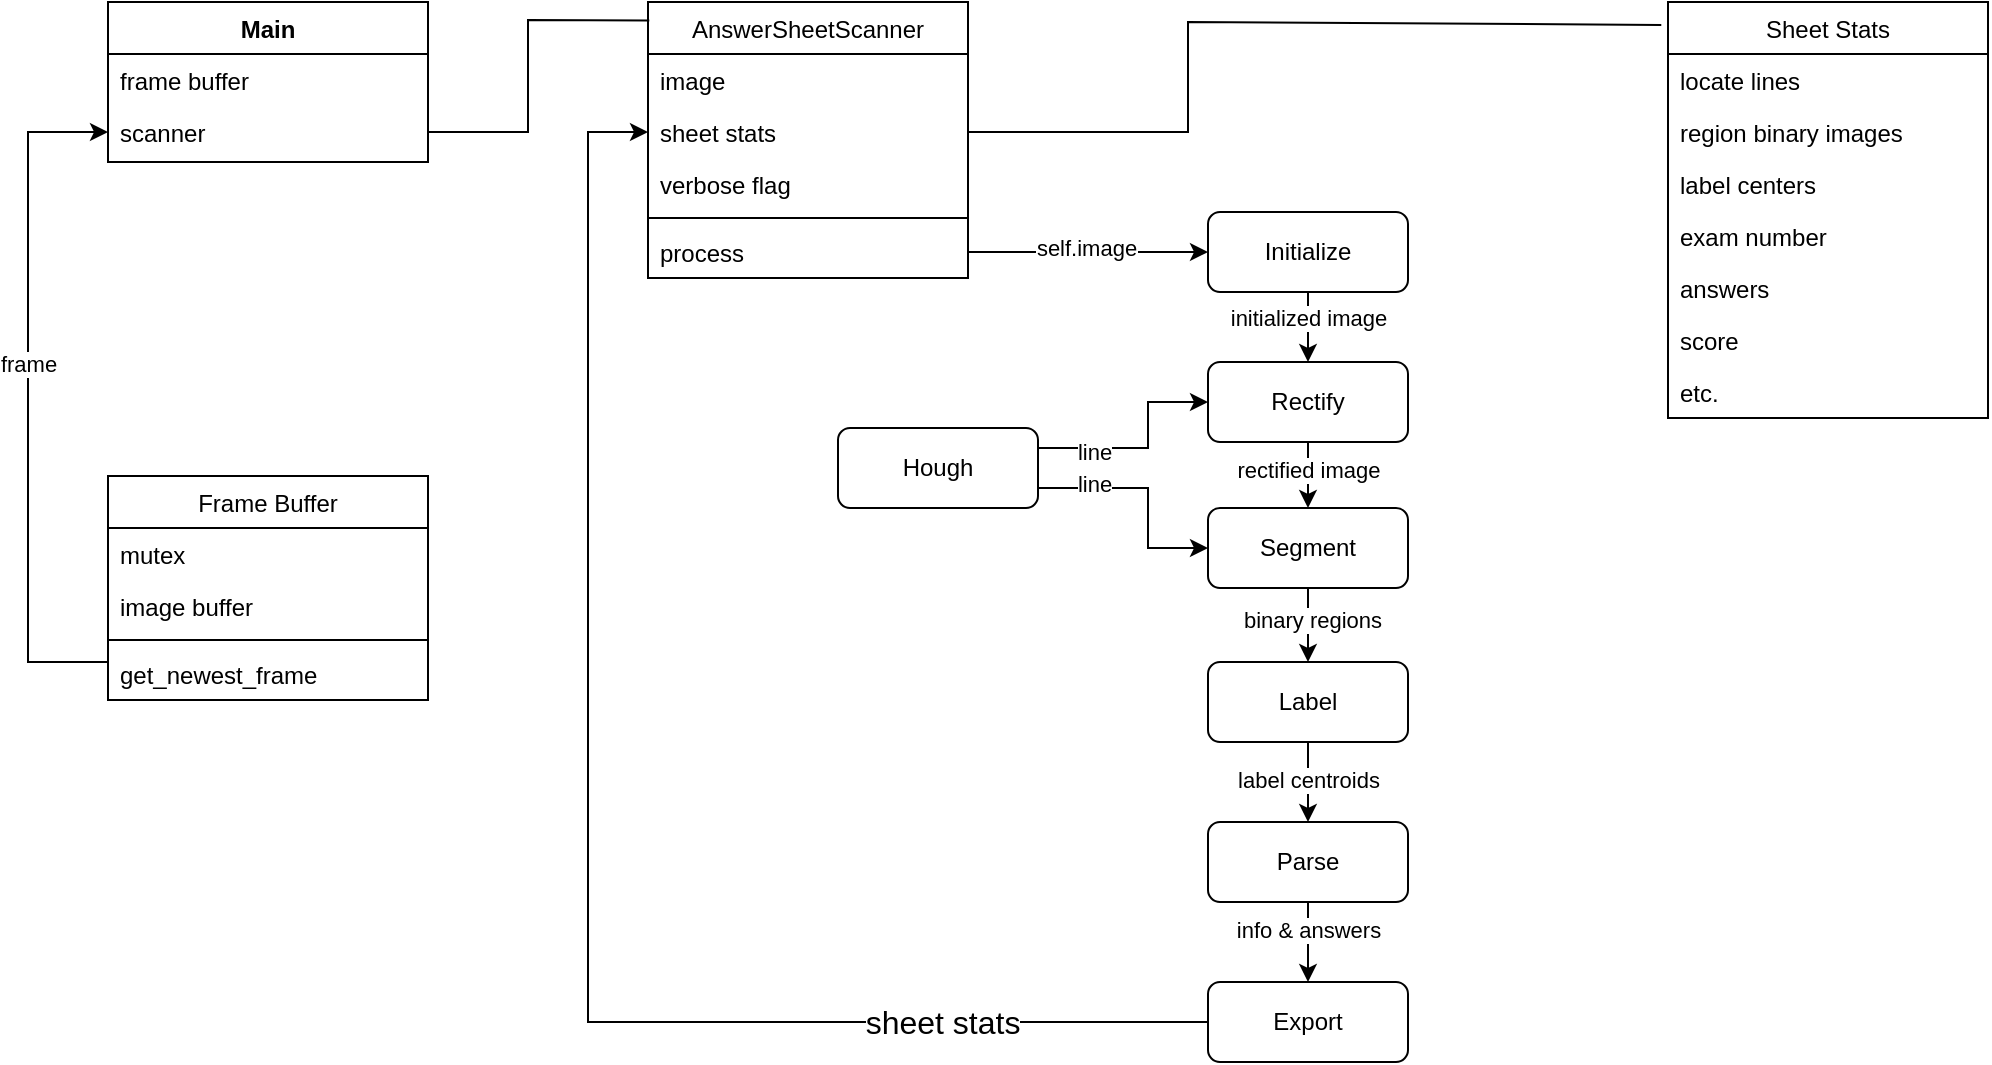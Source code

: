 <mxfile version="22.1.12" type="device">
  <diagram id="C5RBs43oDa-KdzZeNtuy" name="Page-1">
    <mxGraphModel dx="1270" dy="694" grid="1" gridSize="10" guides="1" tooltips="1" connect="1" arrows="1" fold="1" page="1" pageScale="1" pageWidth="1169" pageHeight="827" math="0" shadow="0">
      <root>
        <mxCell id="WIyWlLk6GJQsqaUBKTNV-0" />
        <mxCell id="WIyWlLk6GJQsqaUBKTNV-1" parent="WIyWlLk6GJQsqaUBKTNV-0" />
        <mxCell id="zkfFHV4jXpPFQw0GAbJ--0" value="Main" style="swimlane;fontStyle=1;align=center;verticalAlign=top;childLayout=stackLayout;horizontal=1;startSize=26;horizontalStack=0;resizeParent=1;resizeLast=0;collapsible=1;marginBottom=0;rounded=0;shadow=0;strokeWidth=1;labelBackgroundColor=default;" parent="WIyWlLk6GJQsqaUBKTNV-1" vertex="1">
          <mxGeometry x="120" y="120" width="160" height="80" as="geometry">
            <mxRectangle x="230" y="140" width="160" height="26" as="alternateBounds" />
          </mxGeometry>
        </mxCell>
        <mxCell id="zkfFHV4jXpPFQw0GAbJ--1" value="frame buffer" style="text;align=left;verticalAlign=top;spacingLeft=4;spacingRight=4;overflow=hidden;rotatable=0;points=[[0,0.5],[1,0.5]];portConstraint=eastwest;" parent="zkfFHV4jXpPFQw0GAbJ--0" vertex="1">
          <mxGeometry y="26" width="160" height="26" as="geometry" />
        </mxCell>
        <mxCell id="zkfFHV4jXpPFQw0GAbJ--3" value="scanner" style="text;align=left;verticalAlign=top;spacingLeft=4;spacingRight=4;overflow=hidden;rotatable=0;points=[[0,0.5],[1,0.5]];portConstraint=eastwest;rounded=0;shadow=0;html=0;" parent="zkfFHV4jXpPFQw0GAbJ--0" vertex="1">
          <mxGeometry y="52" width="160" height="26" as="geometry" />
        </mxCell>
        <mxCell id="RCgXk3wOEXaP3w9hORK1-2" style="edgeStyle=orthogonalEdgeStyle;rounded=0;orthogonalLoop=1;jettySize=auto;html=1;exitX=0;exitY=0.5;exitDx=0;exitDy=0;entryX=0;entryY=0.5;entryDx=0;entryDy=0;" parent="WIyWlLk6GJQsqaUBKTNV-1" source="zkfFHV4jXpPFQw0GAbJ--10" target="zkfFHV4jXpPFQw0GAbJ--3" edge="1">
          <mxGeometry relative="1" as="geometry">
            <Array as="points">
              <mxPoint x="120" y="450" />
              <mxPoint x="80" y="450" />
              <mxPoint x="80" y="185" />
            </Array>
          </mxGeometry>
        </mxCell>
        <mxCell id="RCgXk3wOEXaP3w9hORK1-3" value="frame" style="edgeLabel;html=1;align=center;verticalAlign=middle;resizable=0;points=[];" parent="RCgXk3wOEXaP3w9hORK1-2" vertex="1" connectable="0">
          <mxGeometry x="-0.066" y="3" relative="1" as="geometry">
            <mxPoint x="3" y="-31" as="offset" />
          </mxGeometry>
        </mxCell>
        <mxCell id="zkfFHV4jXpPFQw0GAbJ--6" value="Frame Buffer" style="swimlane;fontStyle=0;align=center;verticalAlign=top;childLayout=stackLayout;horizontal=1;startSize=26;horizontalStack=0;resizeParent=1;resizeLast=0;collapsible=1;marginBottom=0;rounded=0;shadow=0;strokeWidth=1;" parent="WIyWlLk6GJQsqaUBKTNV-1" vertex="1">
          <mxGeometry x="120" y="357" width="160" height="112" as="geometry">
            <mxRectangle x="120" y="360" width="160" height="26" as="alternateBounds" />
          </mxGeometry>
        </mxCell>
        <mxCell id="zkfFHV4jXpPFQw0GAbJ--7" value="mutex" style="text;align=left;verticalAlign=top;spacingLeft=4;spacingRight=4;overflow=hidden;rotatable=0;points=[[0,0.5],[1,0.5]];portConstraint=eastwest;" parent="zkfFHV4jXpPFQw0GAbJ--6" vertex="1">
          <mxGeometry y="26" width="160" height="26" as="geometry" />
        </mxCell>
        <mxCell id="zkfFHV4jXpPFQw0GAbJ--8" value="image buffer" style="text;align=left;verticalAlign=top;spacingLeft=4;spacingRight=4;overflow=hidden;rotatable=0;points=[[0,0.5],[1,0.5]];portConstraint=eastwest;rounded=0;shadow=0;html=0;" parent="zkfFHV4jXpPFQw0GAbJ--6" vertex="1">
          <mxGeometry y="52" width="160" height="26" as="geometry" />
        </mxCell>
        <mxCell id="zkfFHV4jXpPFQw0GAbJ--9" value="" style="line;html=1;strokeWidth=1;align=left;verticalAlign=middle;spacingTop=-1;spacingLeft=3;spacingRight=3;rotatable=0;labelPosition=right;points=[];portConstraint=eastwest;" parent="zkfFHV4jXpPFQw0GAbJ--6" vertex="1">
          <mxGeometry y="78" width="160" height="8" as="geometry" />
        </mxCell>
        <mxCell id="zkfFHV4jXpPFQw0GAbJ--10" value="get_newest_frame" style="text;align=left;verticalAlign=top;spacingLeft=4;spacingRight=4;overflow=hidden;rotatable=0;points=[[0,0.5],[1,0.5]];portConstraint=eastwest;fontStyle=0" parent="zkfFHV4jXpPFQw0GAbJ--6" vertex="1">
          <mxGeometry y="86" width="160" height="26" as="geometry" />
        </mxCell>
        <mxCell id="zkfFHV4jXpPFQw0GAbJ--17" value="AnswerSheetScanner" style="swimlane;fontStyle=0;align=center;verticalAlign=top;childLayout=stackLayout;horizontal=1;startSize=26;horizontalStack=0;resizeParent=1;resizeLast=0;collapsible=1;marginBottom=0;rounded=0;shadow=0;strokeWidth=1;" parent="WIyWlLk6GJQsqaUBKTNV-1" vertex="1">
          <mxGeometry x="390" y="120" width="160" height="138" as="geometry">
            <mxRectangle x="508" y="120" width="160" height="26" as="alternateBounds" />
          </mxGeometry>
        </mxCell>
        <mxCell id="zkfFHV4jXpPFQw0GAbJ--24" value="image" style="text;align=left;verticalAlign=top;spacingLeft=4;spacingRight=4;overflow=hidden;rotatable=0;points=[[0,0.5],[1,0.5]];portConstraint=eastwest;" parent="zkfFHV4jXpPFQw0GAbJ--17" vertex="1">
          <mxGeometry y="26" width="160" height="26" as="geometry" />
        </mxCell>
        <mxCell id="RCgXk3wOEXaP3w9hORK1-11" value="sheet stats" style="text;align=left;verticalAlign=top;spacingLeft=4;spacingRight=4;overflow=hidden;rotatable=0;points=[[0,0.5],[1,0.5]];portConstraint=eastwest;" parent="zkfFHV4jXpPFQw0GAbJ--17" vertex="1">
          <mxGeometry y="52" width="160" height="26" as="geometry" />
        </mxCell>
        <mxCell id="zkfFHV4jXpPFQw0GAbJ--18" value="verbose flag" style="text;align=left;verticalAlign=top;spacingLeft=4;spacingRight=4;overflow=hidden;rotatable=0;points=[[0,0.5],[1,0.5]];portConstraint=eastwest;" parent="zkfFHV4jXpPFQw0GAbJ--17" vertex="1">
          <mxGeometry y="78" width="160" height="26" as="geometry" />
        </mxCell>
        <mxCell id="zkfFHV4jXpPFQw0GAbJ--23" value="" style="line;html=1;strokeWidth=1;align=left;verticalAlign=middle;spacingTop=-1;spacingLeft=3;spacingRight=3;rotatable=0;labelPosition=right;points=[];portConstraint=eastwest;" parent="zkfFHV4jXpPFQw0GAbJ--17" vertex="1">
          <mxGeometry y="104" width="160" height="8" as="geometry" />
        </mxCell>
        <mxCell id="zkfFHV4jXpPFQw0GAbJ--25" value="process" style="text;align=left;verticalAlign=top;spacingLeft=4;spacingRight=4;overflow=hidden;rotatable=0;points=[[0,0.5],[1,0.5]];portConstraint=eastwest;" parent="zkfFHV4jXpPFQw0GAbJ--17" vertex="1">
          <mxGeometry y="112" width="160" height="26" as="geometry" />
        </mxCell>
        <mxCell id="RCgXk3wOEXaP3w9hORK1-10" value="" style="endArrow=none;html=1;rounded=0;entryX=0.004;entryY=0.067;entryDx=0;entryDy=0;entryPerimeter=0;fontSize=11;" parent="WIyWlLk6GJQsqaUBKTNV-1" target="zkfFHV4jXpPFQw0GAbJ--17" edge="1">
          <mxGeometry width="50" height="50" relative="1" as="geometry">
            <mxPoint x="280" y="185" as="sourcePoint" />
            <mxPoint x="330" y="135" as="targetPoint" />
            <Array as="points">
              <mxPoint x="330" y="185" />
              <mxPoint x="330" y="129" />
            </Array>
          </mxGeometry>
        </mxCell>
        <mxCell id="RCgXk3wOEXaP3w9hORK1-18" style="edgeStyle=orthogonalEdgeStyle;rounded=0;orthogonalLoop=1;jettySize=auto;html=1;exitX=0.5;exitY=1;exitDx=0;exitDy=0;entryX=0.5;entryY=0;entryDx=0;entryDy=0;" parent="WIyWlLk6GJQsqaUBKTNV-1" source="RCgXk3wOEXaP3w9hORK1-13" target="RCgXk3wOEXaP3w9hORK1-17" edge="1">
          <mxGeometry relative="1" as="geometry" />
        </mxCell>
        <mxCell id="RCgXk3wOEXaP3w9hORK1-19" value="initialized image" style="edgeLabel;html=1;align=center;verticalAlign=middle;resizable=0;points=[];" parent="RCgXk3wOEXaP3w9hORK1-18" vertex="1" connectable="0">
          <mxGeometry x="-0.291" relative="1" as="geometry">
            <mxPoint as="offset" />
          </mxGeometry>
        </mxCell>
        <mxCell id="RCgXk3wOEXaP3w9hORK1-13" value="Initialize" style="rounded=1;whiteSpace=wrap;html=1;" parent="WIyWlLk6GJQsqaUBKTNV-1" vertex="1">
          <mxGeometry x="670" y="225" width="100" height="40" as="geometry" />
        </mxCell>
        <mxCell id="RCgXk3wOEXaP3w9hORK1-15" style="edgeStyle=orthogonalEdgeStyle;rounded=0;orthogonalLoop=1;jettySize=auto;html=1;entryX=0;entryY=0.5;entryDx=0;entryDy=0;" parent="WIyWlLk6GJQsqaUBKTNV-1" source="zkfFHV4jXpPFQw0GAbJ--25" target="RCgXk3wOEXaP3w9hORK1-13" edge="1">
          <mxGeometry relative="1" as="geometry" />
        </mxCell>
        <mxCell id="RCgXk3wOEXaP3w9hORK1-16" value="self.image" style="edgeLabel;html=1;align=center;verticalAlign=middle;resizable=0;points=[];" parent="RCgXk3wOEXaP3w9hORK1-15" vertex="1" connectable="0">
          <mxGeometry x="-0.015" y="2" relative="1" as="geometry">
            <mxPoint as="offset" />
          </mxGeometry>
        </mxCell>
        <mxCell id="RCgXk3wOEXaP3w9hORK1-21" style="edgeStyle=orthogonalEdgeStyle;rounded=0;orthogonalLoop=1;jettySize=auto;html=1;exitX=0.5;exitY=1;exitDx=0;exitDy=0;" parent="WIyWlLk6GJQsqaUBKTNV-1" source="RCgXk3wOEXaP3w9hORK1-17" target="RCgXk3wOEXaP3w9hORK1-20" edge="1">
          <mxGeometry relative="1" as="geometry" />
        </mxCell>
        <mxCell id="RCgXk3wOEXaP3w9hORK1-22" value="rectified image" style="edgeLabel;html=1;align=center;verticalAlign=middle;resizable=0;points=[];" parent="RCgXk3wOEXaP3w9hORK1-21" vertex="1" connectable="0">
          <mxGeometry x="0.103" relative="1" as="geometry">
            <mxPoint as="offset" />
          </mxGeometry>
        </mxCell>
        <mxCell id="RCgXk3wOEXaP3w9hORK1-17" value="Rectify" style="rounded=1;whiteSpace=wrap;html=1;" parent="WIyWlLk6GJQsqaUBKTNV-1" vertex="1">
          <mxGeometry x="670" y="300" width="100" height="40" as="geometry" />
        </mxCell>
        <mxCell id="RCgXk3wOEXaP3w9hORK1-26" style="edgeStyle=orthogonalEdgeStyle;rounded=0;orthogonalLoop=1;jettySize=auto;html=1;exitX=0.5;exitY=1;exitDx=0;exitDy=0;entryX=0.5;entryY=0;entryDx=0;entryDy=0;" parent="WIyWlLk6GJQsqaUBKTNV-1" source="RCgXk3wOEXaP3w9hORK1-20" target="RCgXk3wOEXaP3w9hORK1-23" edge="1">
          <mxGeometry relative="1" as="geometry" />
        </mxCell>
        <mxCell id="RCgXk3wOEXaP3w9hORK1-27" value="binary regions" style="edgeLabel;html=1;align=center;verticalAlign=middle;resizable=0;points=[];" parent="RCgXk3wOEXaP3w9hORK1-26" vertex="1" connectable="0">
          <mxGeometry x="-0.155" y="2" relative="1" as="geometry">
            <mxPoint as="offset" />
          </mxGeometry>
        </mxCell>
        <mxCell id="RCgXk3wOEXaP3w9hORK1-20" value="Segment" style="rounded=1;whiteSpace=wrap;html=1;" parent="WIyWlLk6GJQsqaUBKTNV-1" vertex="1">
          <mxGeometry x="670" y="373" width="100" height="40" as="geometry" />
        </mxCell>
        <mxCell id="RCgXk3wOEXaP3w9hORK1-28" style="edgeStyle=orthogonalEdgeStyle;rounded=0;orthogonalLoop=1;jettySize=auto;html=1;exitX=0.5;exitY=1;exitDx=0;exitDy=0;entryX=0.5;entryY=0;entryDx=0;entryDy=0;" parent="WIyWlLk6GJQsqaUBKTNV-1" source="RCgXk3wOEXaP3w9hORK1-23" target="RCgXk3wOEXaP3w9hORK1-24" edge="1">
          <mxGeometry relative="1" as="geometry" />
        </mxCell>
        <mxCell id="RCgXk3wOEXaP3w9hORK1-29" value="label centroids" style="edgeLabel;html=1;align=center;verticalAlign=middle;resizable=0;points=[];" parent="RCgXk3wOEXaP3w9hORK1-28" vertex="1" connectable="0">
          <mxGeometry x="-0.258" y="1" relative="1" as="geometry">
            <mxPoint x="-1" y="4" as="offset" />
          </mxGeometry>
        </mxCell>
        <mxCell id="RCgXk3wOEXaP3w9hORK1-23" value="Label" style="rounded=1;whiteSpace=wrap;html=1;" parent="WIyWlLk6GJQsqaUBKTNV-1" vertex="1">
          <mxGeometry x="670" y="450" width="100" height="40" as="geometry" />
        </mxCell>
        <mxCell id="RCgXk3wOEXaP3w9hORK1-30" style="edgeStyle=orthogonalEdgeStyle;rounded=0;orthogonalLoop=1;jettySize=auto;html=1;exitX=0.5;exitY=1;exitDx=0;exitDy=0;entryX=0.5;entryY=0;entryDx=0;entryDy=0;" parent="WIyWlLk6GJQsqaUBKTNV-1" source="RCgXk3wOEXaP3w9hORK1-24" target="RCgXk3wOEXaP3w9hORK1-25" edge="1">
          <mxGeometry relative="1" as="geometry" />
        </mxCell>
        <mxCell id="RCgXk3wOEXaP3w9hORK1-31" value="info &amp;amp; answers" style="edgeLabel;html=1;align=center;verticalAlign=middle;resizable=0;points=[];" parent="RCgXk3wOEXaP3w9hORK1-30" vertex="1" connectable="0">
          <mxGeometry x="-0.319" y="-1" relative="1" as="geometry">
            <mxPoint x="1" as="offset" />
          </mxGeometry>
        </mxCell>
        <mxCell id="RCgXk3wOEXaP3w9hORK1-24" value="Parse" style="rounded=1;whiteSpace=wrap;html=1;" parent="WIyWlLk6GJQsqaUBKTNV-1" vertex="1">
          <mxGeometry x="670" y="530" width="100" height="40" as="geometry" />
        </mxCell>
        <mxCell id="RCgXk3wOEXaP3w9hORK1-32" style="edgeStyle=orthogonalEdgeStyle;rounded=0;orthogonalLoop=1;jettySize=auto;html=1;entryX=0;entryY=0.5;entryDx=0;entryDy=0;" parent="WIyWlLk6GJQsqaUBKTNV-1" target="RCgXk3wOEXaP3w9hORK1-11" edge="1">
          <mxGeometry relative="1" as="geometry">
            <mxPoint x="670" y="630" as="sourcePoint" />
            <Array as="points">
              <mxPoint x="360" y="630" />
              <mxPoint x="360" y="185" />
            </Array>
          </mxGeometry>
        </mxCell>
        <mxCell id="RCgXk3wOEXaP3w9hORK1-33" value="sheet stats" style="edgeLabel;html=1;align=center;verticalAlign=middle;resizable=0;points=[];fontSize=16;" parent="RCgXk3wOEXaP3w9hORK1-32" vertex="1" connectable="0">
          <mxGeometry x="-0.66" relative="1" as="geometry">
            <mxPoint as="offset" />
          </mxGeometry>
        </mxCell>
        <mxCell id="RCgXk3wOEXaP3w9hORK1-25" value="Export" style="rounded=1;whiteSpace=wrap;html=1;" parent="WIyWlLk6GJQsqaUBKTNV-1" vertex="1">
          <mxGeometry x="670" y="610" width="100" height="40" as="geometry" />
        </mxCell>
        <mxCell id="xX-zUqLSc7WYlsTbzkgj-4" style="edgeStyle=orthogonalEdgeStyle;rounded=0;orthogonalLoop=1;jettySize=auto;html=1;exitX=1;exitY=0.25;exitDx=0;exitDy=0;entryX=0;entryY=0.5;entryDx=0;entryDy=0;" parent="WIyWlLk6GJQsqaUBKTNV-1" source="xX-zUqLSc7WYlsTbzkgj-1" target="RCgXk3wOEXaP3w9hORK1-17" edge="1">
          <mxGeometry relative="1" as="geometry">
            <Array as="points">
              <mxPoint x="640" y="343" />
              <mxPoint x="640" y="320" />
            </Array>
          </mxGeometry>
        </mxCell>
        <mxCell id="xX-zUqLSc7WYlsTbzkgj-8" value="line" style="edgeLabel;html=1;align=center;verticalAlign=middle;resizable=0;points=[];" parent="xX-zUqLSc7WYlsTbzkgj-4" vertex="1" connectable="0">
          <mxGeometry x="-0.483" y="-2" relative="1" as="geometry">
            <mxPoint as="offset" />
          </mxGeometry>
        </mxCell>
        <mxCell id="xX-zUqLSc7WYlsTbzkgj-5" style="edgeStyle=orthogonalEdgeStyle;rounded=0;orthogonalLoop=1;jettySize=auto;html=1;exitX=1;exitY=0.75;exitDx=0;exitDy=0;entryX=0;entryY=0.5;entryDx=0;entryDy=0;" parent="WIyWlLk6GJQsqaUBKTNV-1" source="xX-zUqLSc7WYlsTbzkgj-1" target="RCgXk3wOEXaP3w9hORK1-20" edge="1">
          <mxGeometry relative="1" as="geometry">
            <Array as="points">
              <mxPoint x="640" y="363" />
              <mxPoint x="640" y="393" />
            </Array>
          </mxGeometry>
        </mxCell>
        <mxCell id="xX-zUqLSc7WYlsTbzkgj-11" value="line" style="edgeLabel;html=1;align=center;verticalAlign=middle;resizable=0;points=[];" parent="xX-zUqLSc7WYlsTbzkgj-5" vertex="1" connectable="0">
          <mxGeometry x="-0.514" y="2" relative="1" as="geometry">
            <mxPoint as="offset" />
          </mxGeometry>
        </mxCell>
        <mxCell id="xX-zUqLSc7WYlsTbzkgj-1" value="Hough" style="rounded=1;whiteSpace=wrap;html=1;" parent="WIyWlLk6GJQsqaUBKTNV-1" vertex="1">
          <mxGeometry x="485" y="333" width="100" height="40" as="geometry" />
        </mxCell>
        <mxCell id="xX-zUqLSc7WYlsTbzkgj-12" value="" style="endArrow=none;html=1;rounded=0;exitX=1;exitY=0.5;exitDx=0;exitDy=0;entryX=-0.021;entryY=0.055;entryDx=0;entryDy=0;entryPerimeter=0;" parent="WIyWlLk6GJQsqaUBKTNV-1" source="RCgXk3wOEXaP3w9hORK1-11" target="xX-zUqLSc7WYlsTbzkgj-13" edge="1">
          <mxGeometry width="50" height="50" relative="1" as="geometry">
            <mxPoint x="630" y="185" as="sourcePoint" />
            <mxPoint x="895" y="131" as="targetPoint" />
            <Array as="points">
              <mxPoint x="660" y="185" />
              <mxPoint x="660" y="130" />
            </Array>
          </mxGeometry>
        </mxCell>
        <mxCell id="xX-zUqLSc7WYlsTbzkgj-13" value="Sheet Stats" style="swimlane;fontStyle=0;align=center;verticalAlign=top;childLayout=stackLayout;horizontal=1;startSize=26;horizontalStack=0;resizeParent=1;resizeLast=0;collapsible=1;marginBottom=0;rounded=0;shadow=0;strokeWidth=1;" parent="WIyWlLk6GJQsqaUBKTNV-1" vertex="1">
          <mxGeometry x="900" y="120" width="160" height="208" as="geometry">
            <mxRectangle x="508" y="120" width="160" height="26" as="alternateBounds" />
          </mxGeometry>
        </mxCell>
        <mxCell id="xX-zUqLSc7WYlsTbzkgj-14" value="locate lines" style="text;align=left;verticalAlign=top;spacingLeft=4;spacingRight=4;overflow=hidden;rotatable=0;points=[[0,0.5],[1,0.5]];portConstraint=eastwest;" parent="xX-zUqLSc7WYlsTbzkgj-13" vertex="1">
          <mxGeometry y="26" width="160" height="26" as="geometry" />
        </mxCell>
        <mxCell id="xX-zUqLSc7WYlsTbzkgj-15" value="region binary images" style="text;align=left;verticalAlign=top;spacingLeft=4;spacingRight=4;overflow=hidden;rotatable=0;points=[[0,0.5],[1,0.5]];portConstraint=eastwest;" parent="xX-zUqLSc7WYlsTbzkgj-13" vertex="1">
          <mxGeometry y="52" width="160" height="26" as="geometry" />
        </mxCell>
        <mxCell id="xX-zUqLSc7WYlsTbzkgj-16" value="label centers" style="text;align=left;verticalAlign=top;spacingLeft=4;spacingRight=4;overflow=hidden;rotatable=0;points=[[0,0.5],[1,0.5]];portConstraint=eastwest;" parent="xX-zUqLSc7WYlsTbzkgj-13" vertex="1">
          <mxGeometry y="78" width="160" height="26" as="geometry" />
        </mxCell>
        <mxCell id="xX-zUqLSc7WYlsTbzkgj-19" value="exam number" style="text;align=left;verticalAlign=top;spacingLeft=4;spacingRight=4;overflow=hidden;rotatable=0;points=[[0,0.5],[1,0.5]];portConstraint=eastwest;" parent="xX-zUqLSc7WYlsTbzkgj-13" vertex="1">
          <mxGeometry y="104" width="160" height="26" as="geometry" />
        </mxCell>
        <mxCell id="xX-zUqLSc7WYlsTbzkgj-20" value="answers" style="text;align=left;verticalAlign=top;spacingLeft=4;spacingRight=4;overflow=hidden;rotatable=0;points=[[0,0.5],[1,0.5]];portConstraint=eastwest;" parent="xX-zUqLSc7WYlsTbzkgj-13" vertex="1">
          <mxGeometry y="130" width="160" height="26" as="geometry" />
        </mxCell>
        <mxCell id="xX-zUqLSc7WYlsTbzkgj-21" value="score" style="text;align=left;verticalAlign=top;spacingLeft=4;spacingRight=4;overflow=hidden;rotatable=0;points=[[0,0.5],[1,0.5]];portConstraint=eastwest;" parent="xX-zUqLSc7WYlsTbzkgj-13" vertex="1">
          <mxGeometry y="156" width="160" height="26" as="geometry" />
        </mxCell>
        <mxCell id="xX-zUqLSc7WYlsTbzkgj-22" value="etc." style="text;align=left;verticalAlign=top;spacingLeft=4;spacingRight=4;overflow=hidden;rotatable=0;points=[[0,0.5],[1,0.5]];portConstraint=eastwest;" parent="xX-zUqLSc7WYlsTbzkgj-13" vertex="1">
          <mxGeometry y="182" width="160" height="26" as="geometry" />
        </mxCell>
      </root>
    </mxGraphModel>
  </diagram>
</mxfile>
